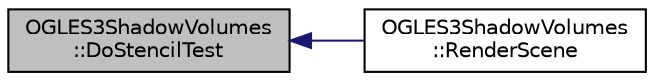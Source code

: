 digraph "OGLES3ShadowVolumes::DoStencilTest"
{
  edge [fontname="Helvetica",fontsize="10",labelfontname="Helvetica",labelfontsize="10"];
  node [fontname="Helvetica",fontsize="10",shape=record];
  rankdir="LR";
  Node1 [label="OGLES3ShadowVolumes\l::DoStencilTest",height=0.2,width=0.4,color="black", fillcolor="grey75", style="filled", fontcolor="black"];
  Node1 -> Node2 [dir="back",color="midnightblue",fontsize="10",style="solid",fontname="Helvetica"];
  Node2 [label="OGLES3ShadowVolumes\l::RenderScene",height=0.2,width=0.4,color="black", fillcolor="white", style="filled",URL="$class_o_g_l_e_s3_shadow_volumes.html#a0398597ec9a6daee94b29605db093480"];
}
